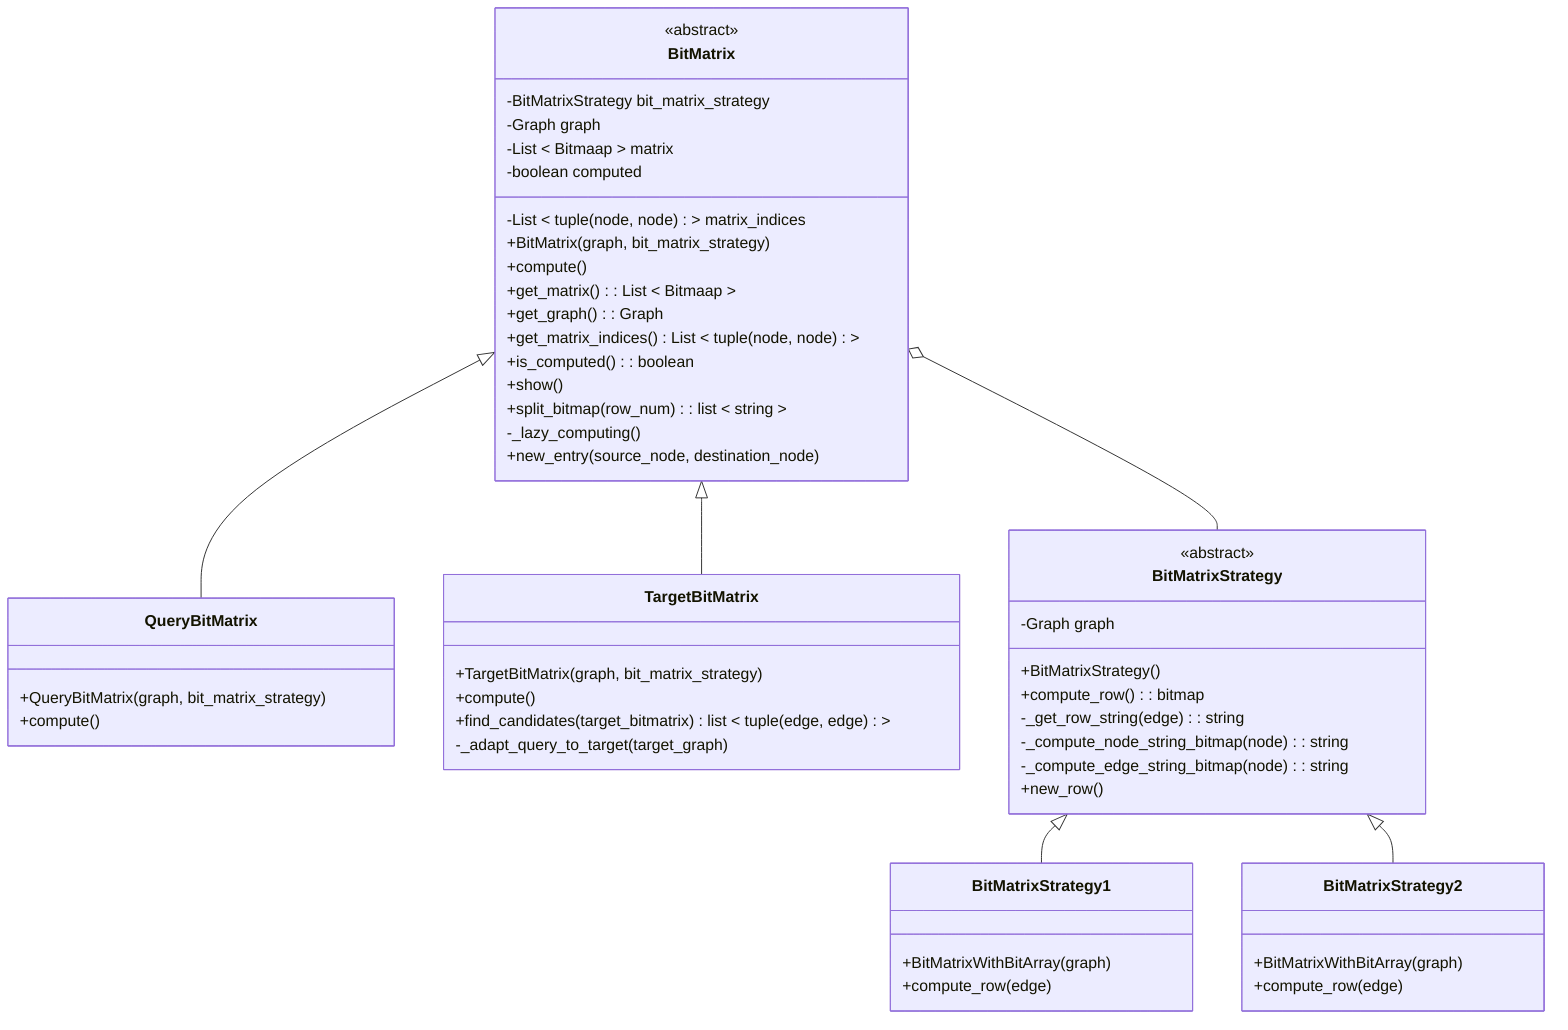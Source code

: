 classDiagram

    BitMatrix <|-- QueryBitMatrix
    BitMatrix <|-- TargetBitMatrix
    BitMatrix o-- BitMatrixStrategy
    BitMatrixStrategy <|-- BitMatrixStrategy1
    BitMatrixStrategy <|-- BitMatrixStrategy2


    class BitMatrix {
        -BitMatrixStrategy bit_matrix_strategy
        -Graph graph
        -List < Bitmaap > matrix
        -List < tuple(node, node) > matrix_indices
        -boolean computed
        <<abstract>>
        +BitMatrix(graph, bit_matrix_strategy)
        +compute()
        +get_matrix() : List < Bitmaap >
        +get_graph() : Graph
        +get_matrix_indices() : List < tuple(node, node) >
        +is_computed() : boolean
        +show()
        +split_bitmap(row_num) : list < string >
        -_lazy_computing()
        +new_entry(source_node, destination_node)
    }

    class QueryBitMatrix {
        +QueryBitMatrix(graph, bit_matrix_strategy)
        +compute()
    }

    class TargetBitMatrix {
        +TargetBitMatrix(graph, bit_matrix_strategy)
        +compute()
        +find_candidates(target_bitmatrix) : list < tuple(edge, edge) >
        -_adapt_query_to_target(target_graph)
    }

    class BitMatrixStrategy {
        -Graph graph
        <<abstract>>
        +BitMatrixStrategy()
        +compute_row() : bitmap
        -_get_row_string(edge) : string
        -_compute_node_string_bitmap(node) : string
        -_compute_edge_string_bitmap(node) : string
        +new_row()
    }

    class BitMatrixStrategy1 {
        +BitMatrixWithBitArray(graph)
        +compute_row(edge)
    }

    class BitMatrixStrategy2 {
        +BitMatrixWithBitArray(graph)
        +compute_row(edge)
    }